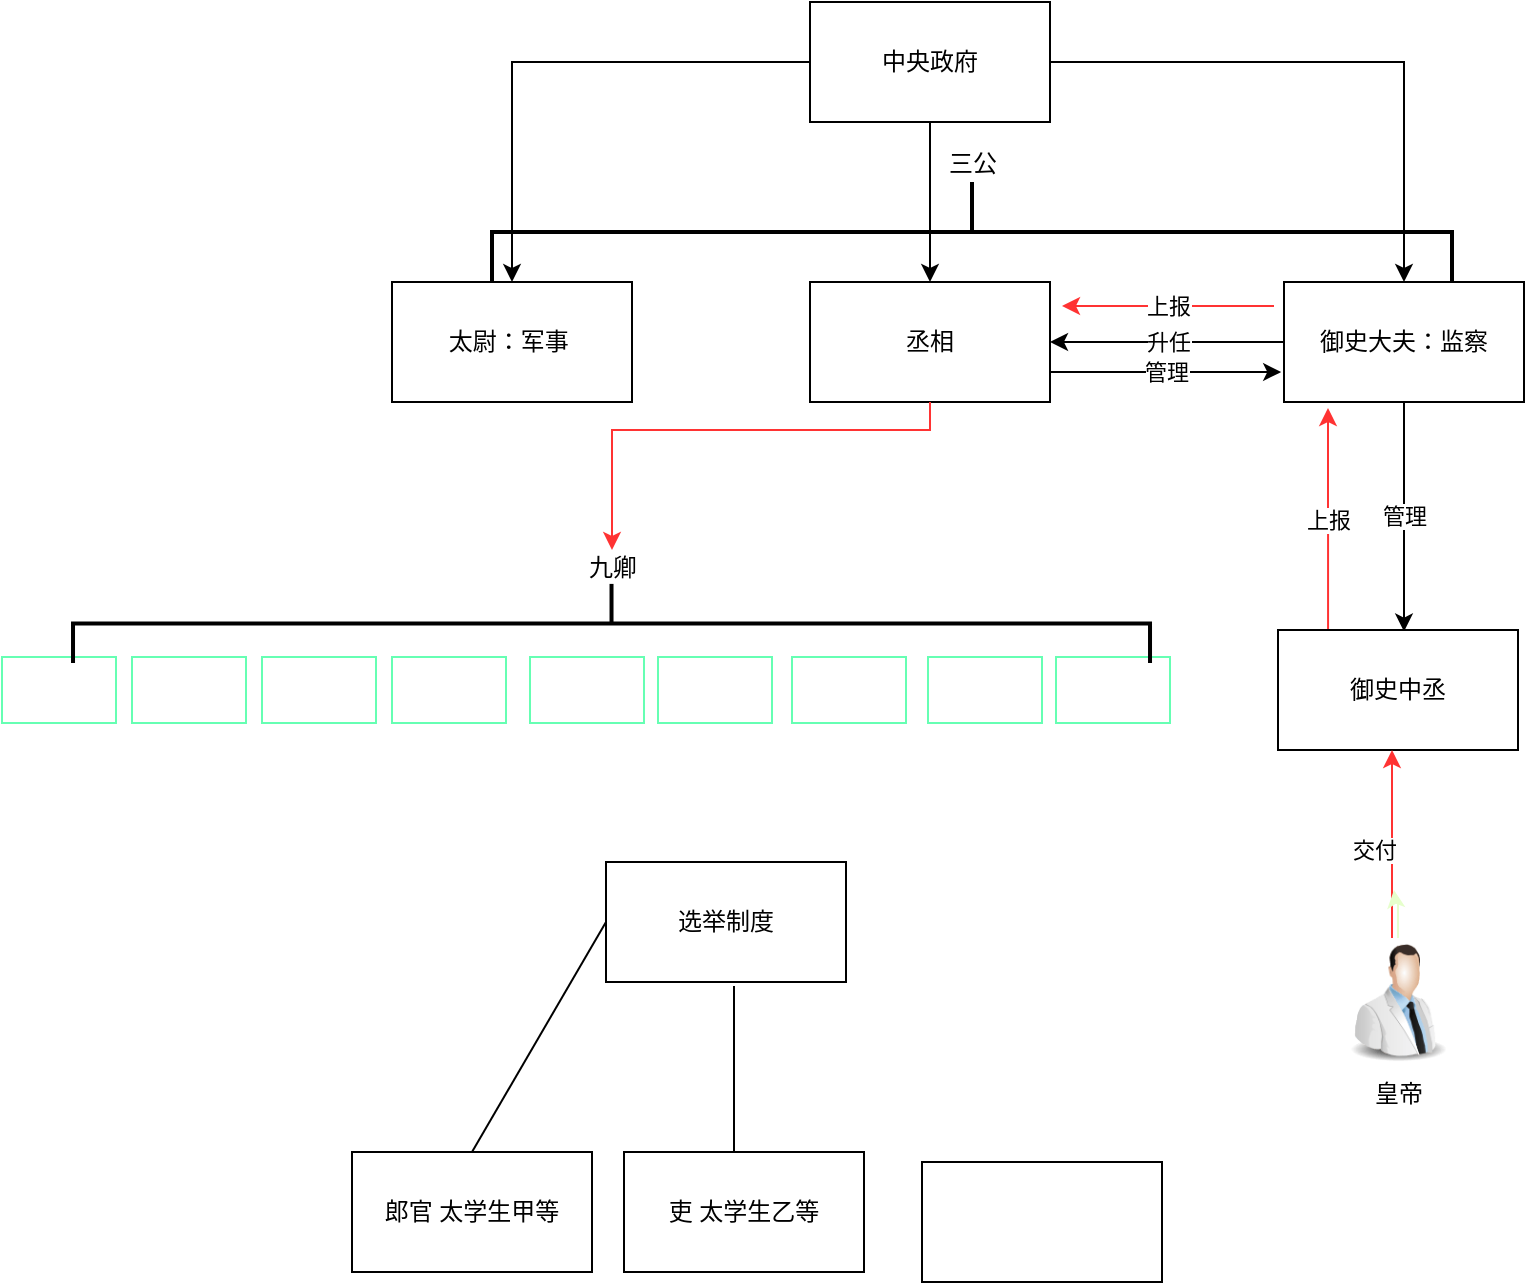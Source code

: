 <mxfile version="18.1.1" type="github">
  <diagram id="JrHaQoWSbLYPMt9PVrDX" name="Page-1">
    <mxGraphModel dx="1363" dy="480" grid="0" gridSize="10" guides="1" tooltips="1" connect="1" arrows="1" fold="1" page="1" pageScale="1" pageWidth="827" pageHeight="1169" background="none" math="0" shadow="0">
      <root>
        <mxCell id="0" />
        <mxCell id="1" parent="0" />
        <mxCell id="ICcLIxP2hOLU-RFQ7jmR-3" value="" style="edgeStyle=orthogonalEdgeStyle;rounded=0;orthogonalLoop=1;jettySize=auto;html=1;" parent="1" source="ICcLIxP2hOLU-RFQ7jmR-1" target="ICcLIxP2hOLU-RFQ7jmR-4" edge="1">
          <mxGeometry relative="1" as="geometry" />
        </mxCell>
        <mxCell id="ICcLIxP2hOLU-RFQ7jmR-8" value="" style="edgeStyle=orthogonalEdgeStyle;rounded=0;orthogonalLoop=1;jettySize=auto;html=1;" parent="1" source="ICcLIxP2hOLU-RFQ7jmR-1" target="ICcLIxP2hOLU-RFQ7jmR-2" edge="1">
          <mxGeometry relative="1" as="geometry" />
        </mxCell>
        <mxCell id="ICcLIxP2hOLU-RFQ7jmR-10" style="edgeStyle=orthogonalEdgeStyle;rounded=0;orthogonalLoop=1;jettySize=auto;html=1;" parent="1" source="ICcLIxP2hOLU-RFQ7jmR-1" target="ICcLIxP2hOLU-RFQ7jmR-6" edge="1">
          <mxGeometry relative="1" as="geometry" />
        </mxCell>
        <mxCell id="ICcLIxP2hOLU-RFQ7jmR-1" value="中央政府" style="rounded=0;whiteSpace=wrap;html=1;" parent="1" vertex="1">
          <mxGeometry x="358" y="113" width="120" height="60" as="geometry" />
        </mxCell>
        <mxCell id="ICcLIxP2hOLU-RFQ7jmR-12" value="三公" style="group" parent="1" vertex="1" connectable="0">
          <mxGeometry x="149" y="253" width="566" height="60" as="geometry" />
        </mxCell>
        <mxCell id="ICcLIxP2hOLU-RFQ7jmR-2" value="丞相" style="rounded=0;whiteSpace=wrap;html=1;" parent="ICcLIxP2hOLU-RFQ7jmR-12" vertex="1">
          <mxGeometry x="209" width="120" height="60" as="geometry" />
        </mxCell>
        <mxCell id="ICcLIxP2hOLU-RFQ7jmR-4" value="太尉：军事&amp;nbsp;" style="rounded=0;whiteSpace=wrap;html=1;" parent="ICcLIxP2hOLU-RFQ7jmR-12" vertex="1">
          <mxGeometry width="120" height="60" as="geometry" />
        </mxCell>
        <mxCell id="ICcLIxP2hOLU-RFQ7jmR-11" value="升任" style="edgeStyle=orthogonalEdgeStyle;rounded=0;orthogonalLoop=1;jettySize=auto;html=1;" parent="ICcLIxP2hOLU-RFQ7jmR-12" source="ICcLIxP2hOLU-RFQ7jmR-6" target="ICcLIxP2hOLU-RFQ7jmR-2" edge="1">
          <mxGeometry relative="1" as="geometry">
            <Array as="points">
              <mxPoint x="412" y="30" />
              <mxPoint x="412" y="30" />
            </Array>
          </mxGeometry>
        </mxCell>
        <mxCell id="ICcLIxP2hOLU-RFQ7jmR-6" value="御史大夫：监察" style="rounded=0;whiteSpace=wrap;html=1;" parent="ICcLIxP2hOLU-RFQ7jmR-12" vertex="1">
          <mxGeometry x="446" width="120" height="60" as="geometry" />
        </mxCell>
        <mxCell id="ICcLIxP2hOLU-RFQ7jmR-13" value="" style="strokeWidth=2;html=1;shape=mxgraph.flowchart.annotation_2;align=left;labelPosition=right;pointerEvents=1;rotation=90;" parent="1" vertex="1">
          <mxGeometry x="414" y="-12" width="50" height="480" as="geometry" />
        </mxCell>
        <mxCell id="ICcLIxP2hOLU-RFQ7jmR-16" value="管理" style="edgeStyle=orthogonalEdgeStyle;rounded=0;orthogonalLoop=1;jettySize=auto;html=1;" parent="1" source="ICcLIxP2hOLU-RFQ7jmR-6" edge="1">
          <mxGeometry relative="1" as="geometry">
            <mxPoint x="655" y="427.8" as="targetPoint" />
          </mxGeometry>
        </mxCell>
        <mxCell id="ICcLIxP2hOLU-RFQ7jmR-26" value="上报" style="edgeStyle=orthogonalEdgeStyle;rounded=0;orthogonalLoop=1;jettySize=auto;html=1;strokeColor=#FF3333;" parent="1" edge="1">
          <mxGeometry relative="1" as="geometry">
            <mxPoint x="617" y="316" as="targetPoint" />
            <mxPoint x="617.04" y="427" as="sourcePoint" />
            <Array as="points">
              <mxPoint x="617" y="316" />
            </Array>
          </mxGeometry>
        </mxCell>
        <mxCell id="ICcLIxP2hOLU-RFQ7jmR-17" value="御史中丞" style="rounded=0;whiteSpace=wrap;html=1;" parent="1" vertex="1">
          <mxGeometry x="592" y="427" width="120" height="60" as="geometry" />
        </mxCell>
        <mxCell id="ICcLIxP2hOLU-RFQ7jmR-19" value="管理" style="edgeStyle=orthogonalEdgeStyle;rounded=0;orthogonalLoop=1;jettySize=auto;html=1;exitX=1;exitY=0.75;exitDx=0;exitDy=0;" parent="1" source="ICcLIxP2hOLU-RFQ7jmR-2" edge="1">
          <mxGeometry relative="1" as="geometry">
            <mxPoint x="593.6" y="298" as="targetPoint" />
          </mxGeometry>
        </mxCell>
        <mxCell id="ICcLIxP2hOLU-RFQ7jmR-21" value="交付" style="edgeStyle=orthogonalEdgeStyle;rounded=0;orthogonalLoop=1;jettySize=auto;html=1;strokeColor=#FF3333;" parent="1" edge="1">
          <mxGeometry x="-0.064" y="9" relative="1" as="geometry">
            <mxPoint x="649" y="581" as="sourcePoint" />
            <mxPoint x="649" y="487" as="targetPoint" />
            <Array as="points">
              <mxPoint x="649" y="540" />
              <mxPoint x="649" y="540" />
            </Array>
            <mxPoint as="offset" />
          </mxGeometry>
        </mxCell>
        <mxCell id="ICcLIxP2hOLU-RFQ7jmR-25" value="" style="edgeStyle=orthogonalEdgeStyle;rounded=0;orthogonalLoop=1;jettySize=auto;html=1;strokeColor=#E6FFCC;" parent="1" source="ICcLIxP2hOLU-RFQ7jmR-20" edge="1">
          <mxGeometry relative="1" as="geometry">
            <mxPoint x="650" y="557" as="targetPoint" />
          </mxGeometry>
        </mxCell>
        <mxCell id="ICcLIxP2hOLU-RFQ7jmR-20" value="皇帝" style="image;html=1;image=img/lib/clip_art/people/Scientist_Man_128x128.png" parent="1" vertex="1">
          <mxGeometry x="621.5" y="581" width="61" height="64" as="geometry" />
        </mxCell>
        <mxCell id="ICcLIxP2hOLU-RFQ7jmR-30" value="" style="rounded=0;whiteSpace=wrap;html=1;strokeColor=#66FFB3;strokeWidth=1;fillColor=none;" parent="1" vertex="1">
          <mxGeometry x="149" y="440.5" width="57" height="33" as="geometry" />
        </mxCell>
        <mxCell id="ICcLIxP2hOLU-RFQ7jmR-31" value="" style="rounded=0;whiteSpace=wrap;html=1;strokeColor=#66FFB3;strokeWidth=1;fillColor=none;" parent="1" vertex="1">
          <mxGeometry x="84" y="440.5" width="57" height="33" as="geometry" />
        </mxCell>
        <mxCell id="ICcLIxP2hOLU-RFQ7jmR-32" value="" style="rounded=0;whiteSpace=wrap;html=1;strokeColor=#66FFB3;strokeWidth=1;fillColor=none;" parent="1" vertex="1">
          <mxGeometry x="218" y="440.5" width="57" height="33" as="geometry" />
        </mxCell>
        <mxCell id="ICcLIxP2hOLU-RFQ7jmR-33" value="" style="rounded=0;whiteSpace=wrap;html=1;strokeColor=#66FFB3;strokeWidth=1;fillColor=none;" parent="1" vertex="1">
          <mxGeometry x="282" y="440.5" width="57" height="33" as="geometry" />
        </mxCell>
        <mxCell id="ICcLIxP2hOLU-RFQ7jmR-34" value="" style="rounded=0;whiteSpace=wrap;html=1;strokeColor=#66FFB3;strokeWidth=1;fillColor=none;" parent="1" vertex="1">
          <mxGeometry x="349" y="440.5" width="57" height="33" as="geometry" />
        </mxCell>
        <mxCell id="ICcLIxP2hOLU-RFQ7jmR-35" value="" style="rounded=0;whiteSpace=wrap;html=1;strokeColor=#66FFB3;strokeWidth=1;fillColor=none;" parent="1" vertex="1">
          <mxGeometry x="417" y="440.5" width="57" height="33" as="geometry" />
        </mxCell>
        <mxCell id="ICcLIxP2hOLU-RFQ7jmR-36" value="" style="rounded=0;whiteSpace=wrap;html=1;strokeColor=#66FFB3;strokeWidth=1;fillColor=none;" parent="1" vertex="1">
          <mxGeometry x="481" y="440.5" width="57" height="33" as="geometry" />
        </mxCell>
        <mxCell id="ICcLIxP2hOLU-RFQ7jmR-39" value="" style="rounded=0;whiteSpace=wrap;html=1;strokeColor=#66FFB3;strokeWidth=1;fillColor=none;" parent="1" vertex="1">
          <mxGeometry x="19" y="440.5" width="57" height="33" as="geometry" />
        </mxCell>
        <mxCell id="ICcLIxP2hOLU-RFQ7jmR-40" value="" style="rounded=0;whiteSpace=wrap;html=1;strokeColor=#66FFB3;strokeWidth=1;fillColor=none;" parent="1" vertex="1">
          <mxGeometry x="-46" y="440.5" width="57" height="33" as="geometry" />
        </mxCell>
        <mxCell id="ICcLIxP2hOLU-RFQ7jmR-41" value="" style="strokeWidth=2;html=1;shape=mxgraph.flowchart.annotation_2;align=left;labelPosition=right;pointerEvents=1;rotation=90;" parent="1" vertex="1">
          <mxGeometry x="238.99" y="154.47" width="39.54" height="538.5" as="geometry" />
        </mxCell>
        <mxCell id="ICcLIxP2hOLU-RFQ7jmR-44" value="九卿" style="text;html=1;align=center;verticalAlign=middle;resizable=0;points=[];autosize=1;strokeColor=none;fillColor=none;" parent="1" vertex="1">
          <mxGeometry x="241.76" y="387" width="34" height="18" as="geometry" />
        </mxCell>
        <mxCell id="ICcLIxP2hOLU-RFQ7jmR-45" style="edgeStyle=orthogonalEdgeStyle;rounded=0;orthogonalLoop=1;jettySize=auto;html=1;strokeColor=#FF3333;" parent="1" source="ICcLIxP2hOLU-RFQ7jmR-2" target="ICcLIxP2hOLU-RFQ7jmR-44" edge="1">
          <mxGeometry relative="1" as="geometry">
            <Array as="points">
              <mxPoint x="418" y="327" />
              <mxPoint x="259" y="327" />
            </Array>
          </mxGeometry>
        </mxCell>
        <mxCell id="ICcLIxP2hOLU-RFQ7jmR-46" value="三公" style="text;html=1;align=center;verticalAlign=middle;resizable=0;points=[];autosize=1;strokeColor=none;fillColor=none;" parent="1" vertex="1">
          <mxGeometry x="422" y="185" width="34" height="18" as="geometry" />
        </mxCell>
        <mxCell id="ICcLIxP2hOLU-RFQ7jmR-47" value="上报" style="edgeStyle=orthogonalEdgeStyle;rounded=0;orthogonalLoop=1;jettySize=auto;html=1;strokeColor=#FF3333;" parent="1" edge="1">
          <mxGeometry relative="1" as="geometry">
            <mxPoint x="484.04" y="265" as="targetPoint" />
            <mxPoint x="590" y="265" as="sourcePoint" />
            <Array as="points">
              <mxPoint x="484.04" y="265" />
            </Array>
          </mxGeometry>
        </mxCell>
        <mxCell id="uAEm-E92R1jMGNDN3LXE-1" value="选举制度" style="rounded=0;whiteSpace=wrap;html=1;" vertex="1" parent="1">
          <mxGeometry x="256" y="543" width="120" height="60" as="geometry" />
        </mxCell>
        <mxCell id="uAEm-E92R1jMGNDN3LXE-2" value="郎官 太学生甲等" style="whiteSpace=wrap;html=1;rounded=0;" vertex="1" parent="1">
          <mxGeometry x="129" y="688" width="120" height="60" as="geometry" />
        </mxCell>
        <mxCell id="uAEm-E92R1jMGNDN3LXE-4" value="吏 太学生乙等" style="rounded=0;whiteSpace=wrap;html=1;" vertex="1" parent="1">
          <mxGeometry x="265" y="688" width="120" height="60" as="geometry" />
        </mxCell>
        <mxCell id="uAEm-E92R1jMGNDN3LXE-9" value="" style="endArrow=none;html=1;rounded=0;exitX=0.5;exitY=0;exitDx=0;exitDy=0;entryX=0;entryY=0.5;entryDx=0;entryDy=0;" edge="1" parent="1" source="uAEm-E92R1jMGNDN3LXE-2" target="uAEm-E92R1jMGNDN3LXE-1">
          <mxGeometry width="50" height="50" relative="1" as="geometry">
            <mxPoint x="207" y="676" as="sourcePoint" />
            <mxPoint x="271" y="565" as="targetPoint" />
            <Array as="points" />
          </mxGeometry>
        </mxCell>
        <mxCell id="uAEm-E92R1jMGNDN3LXE-10" value="" style="endArrow=none;html=1;rounded=0;" edge="1" parent="1">
          <mxGeometry width="50" height="50" relative="1" as="geometry">
            <mxPoint x="320" y="605" as="sourcePoint" />
            <mxPoint x="320" y="688" as="targetPoint" />
          </mxGeometry>
        </mxCell>
        <mxCell id="uAEm-E92R1jMGNDN3LXE-12" value="" style="rounded=0;whiteSpace=wrap;html=1;" vertex="1" parent="1">
          <mxGeometry x="414" y="693" width="120" height="60" as="geometry" />
        </mxCell>
      </root>
    </mxGraphModel>
  </diagram>
</mxfile>
